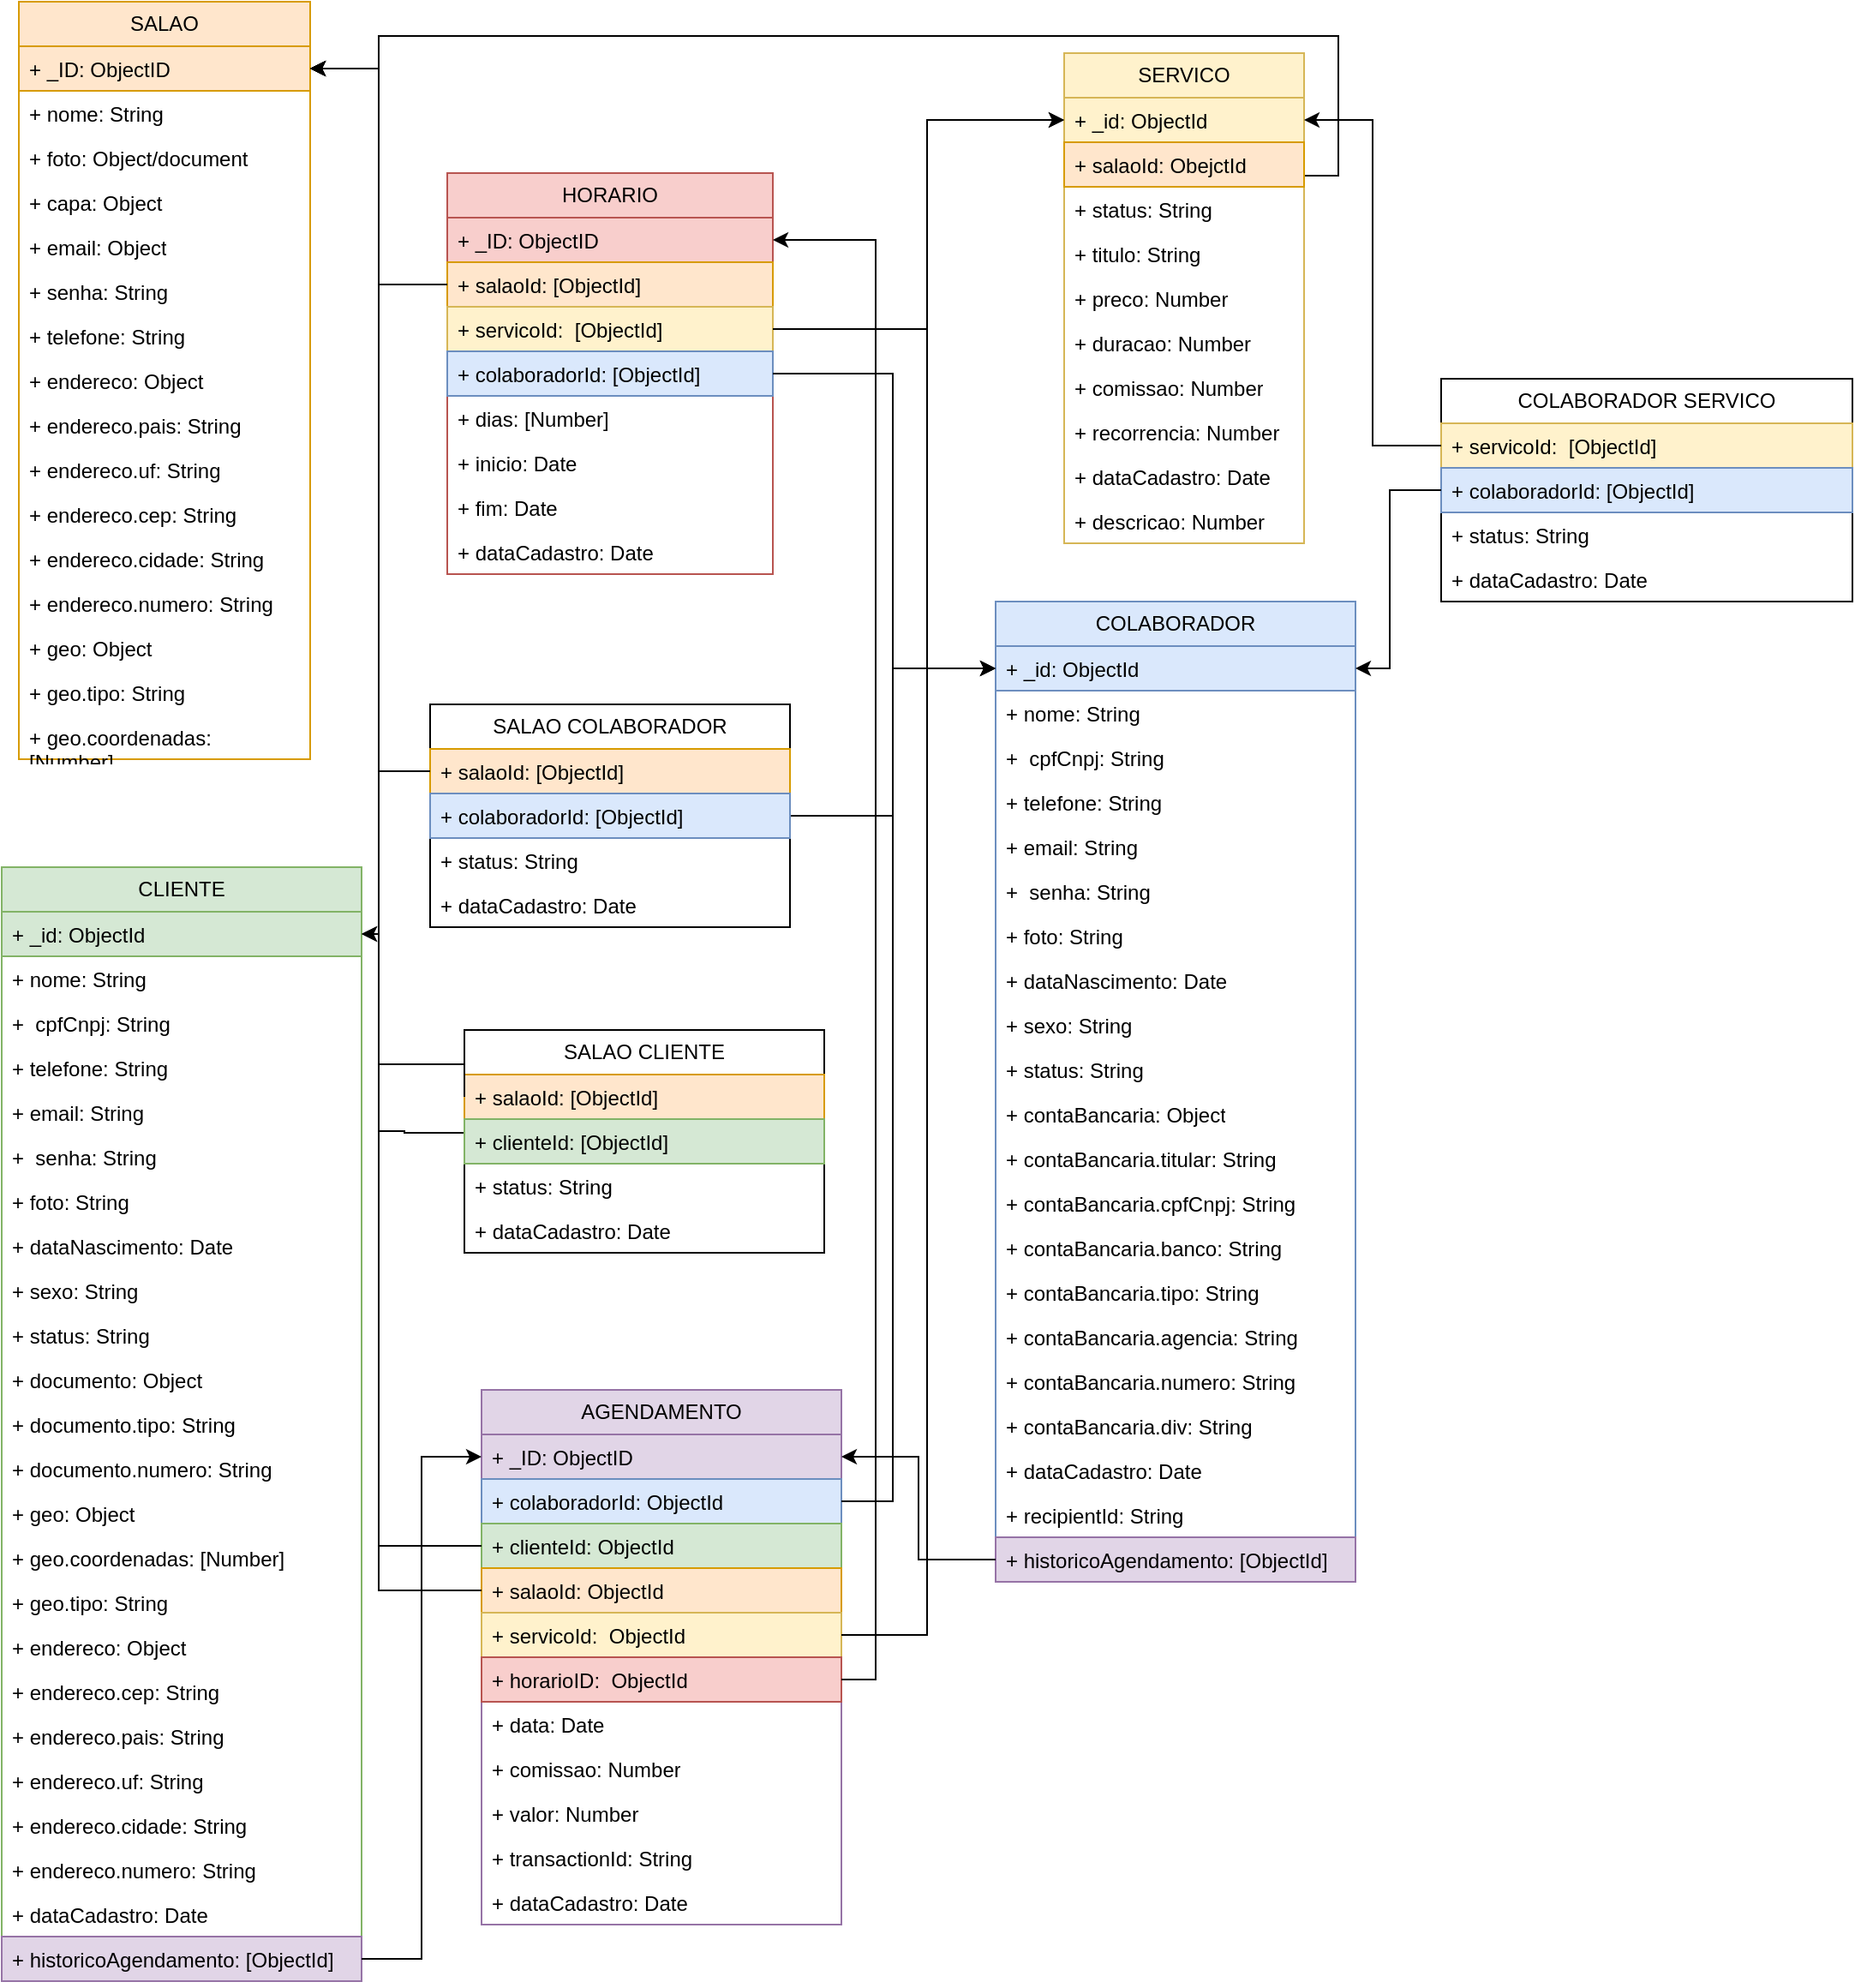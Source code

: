 <mxfile version="21.3.0" type="github">
  <diagram name="Página-1" id="RBUo_9Y56MGeDdrPLhbf">
    <mxGraphModel dx="1687" dy="936" grid="1" gridSize="10" guides="1" tooltips="1" connect="1" arrows="1" fold="1" page="1" pageScale="1" pageWidth="827" pageHeight="1169" math="0" shadow="0">
      <root>
        <mxCell id="0" />
        <mxCell id="1" parent="0" />
        <mxCell id="PTPWlJ52oJRDUHtwoGl4-1" value="SALAO" style="swimlane;fontStyle=0;childLayout=stackLayout;horizontal=1;startSize=26;fillColor=#ffe6cc;horizontalStack=0;resizeParent=1;resizeParentMax=0;resizeLast=0;collapsible=1;marginBottom=0;whiteSpace=wrap;html=1;strokeColor=#d79b00;" vertex="1" parent="1">
          <mxGeometry x="20" y="40" width="170" height="442" as="geometry">
            <mxRectangle x="20" y="40" width="80" height="30" as="alternateBounds" />
          </mxGeometry>
        </mxCell>
        <mxCell id="PTPWlJ52oJRDUHtwoGl4-2" value="+ _ID: ObjectID" style="text;strokeColor=#d79b00;fillColor=#ffe6cc;align=left;verticalAlign=top;spacingLeft=4;spacingRight=4;overflow=hidden;rotatable=0;points=[[0,0.5],[1,0.5]];portConstraint=eastwest;whiteSpace=wrap;html=1;" vertex="1" parent="PTPWlJ52oJRDUHtwoGl4-1">
          <mxGeometry y="26" width="170" height="26" as="geometry" />
        </mxCell>
        <mxCell id="PTPWlJ52oJRDUHtwoGl4-3" value="+ nome: String" style="text;strokeColor=none;fillColor=none;align=left;verticalAlign=top;spacingLeft=4;spacingRight=4;overflow=hidden;rotatable=0;points=[[0,0.5],[1,0.5]];portConstraint=eastwest;whiteSpace=wrap;html=1;" vertex="1" parent="PTPWlJ52oJRDUHtwoGl4-1">
          <mxGeometry y="52" width="170" height="26" as="geometry" />
        </mxCell>
        <mxCell id="PTPWlJ52oJRDUHtwoGl4-4" value="+ foto: Object/document" style="text;strokeColor=none;fillColor=none;align=left;verticalAlign=top;spacingLeft=4;spacingRight=4;overflow=hidden;rotatable=0;points=[[0,0.5],[1,0.5]];portConstraint=eastwest;whiteSpace=wrap;html=1;" vertex="1" parent="PTPWlJ52oJRDUHtwoGl4-1">
          <mxGeometry y="78" width="170" height="26" as="geometry" />
        </mxCell>
        <mxCell id="PTPWlJ52oJRDUHtwoGl4-5" value="+ capa: Object" style="text;strokeColor=none;fillColor=none;align=left;verticalAlign=top;spacingLeft=4;spacingRight=4;overflow=hidden;rotatable=0;points=[[0,0.5],[1,0.5]];portConstraint=eastwest;whiteSpace=wrap;html=1;" vertex="1" parent="PTPWlJ52oJRDUHtwoGl4-1">
          <mxGeometry y="104" width="170" height="26" as="geometry" />
        </mxCell>
        <mxCell id="PTPWlJ52oJRDUHtwoGl4-6" value="+ email: Object" style="text;strokeColor=none;fillColor=none;align=left;verticalAlign=top;spacingLeft=4;spacingRight=4;overflow=hidden;rotatable=0;points=[[0,0.5],[1,0.5]];portConstraint=eastwest;whiteSpace=wrap;html=1;" vertex="1" parent="PTPWlJ52oJRDUHtwoGl4-1">
          <mxGeometry y="130" width="170" height="26" as="geometry" />
        </mxCell>
        <mxCell id="PTPWlJ52oJRDUHtwoGl4-14" value="+ senha: String" style="text;strokeColor=none;fillColor=none;align=left;verticalAlign=top;spacingLeft=4;spacingRight=4;overflow=hidden;rotatable=0;points=[[0,0.5],[1,0.5]];portConstraint=eastwest;whiteSpace=wrap;html=1;" vertex="1" parent="PTPWlJ52oJRDUHtwoGl4-1">
          <mxGeometry y="156" width="170" height="26" as="geometry" />
        </mxCell>
        <mxCell id="PTPWlJ52oJRDUHtwoGl4-7" value="+ telefone: String" style="text;strokeColor=none;fillColor=none;align=left;verticalAlign=top;spacingLeft=4;spacingRight=4;overflow=hidden;rotatable=0;points=[[0,0.5],[1,0.5]];portConstraint=eastwest;whiteSpace=wrap;html=1;" vertex="1" parent="PTPWlJ52oJRDUHtwoGl4-1">
          <mxGeometry y="182" width="170" height="26" as="geometry" />
        </mxCell>
        <mxCell id="PTPWlJ52oJRDUHtwoGl4-8" value="+ endereco: Object" style="text;strokeColor=none;fillColor=none;align=left;verticalAlign=top;spacingLeft=4;spacingRight=4;overflow=hidden;rotatable=0;points=[[0,0.5],[1,0.5]];portConstraint=eastwest;whiteSpace=wrap;html=1;" vertex="1" parent="PTPWlJ52oJRDUHtwoGl4-1">
          <mxGeometry y="208" width="170" height="26" as="geometry" />
        </mxCell>
        <mxCell id="PTPWlJ52oJRDUHtwoGl4-11" value="+ endereco.pais: String" style="text;strokeColor=none;fillColor=none;align=left;verticalAlign=top;spacingLeft=4;spacingRight=4;overflow=hidden;rotatable=0;points=[[0,0.5],[1,0.5]];portConstraint=eastwest;whiteSpace=wrap;html=1;" vertex="1" parent="PTPWlJ52oJRDUHtwoGl4-1">
          <mxGeometry y="234" width="170" height="26" as="geometry" />
        </mxCell>
        <mxCell id="PTPWlJ52oJRDUHtwoGl4-12" value="+ endereco.uf: String" style="text;strokeColor=none;fillColor=none;align=left;verticalAlign=top;spacingLeft=4;spacingRight=4;overflow=hidden;rotatable=0;points=[[0,0.5],[1,0.5]];portConstraint=eastwest;whiteSpace=wrap;html=1;" vertex="1" parent="PTPWlJ52oJRDUHtwoGl4-1">
          <mxGeometry y="260" width="170" height="26" as="geometry" />
        </mxCell>
        <mxCell id="PTPWlJ52oJRDUHtwoGl4-13" value="+ endereco.cep: String" style="text;strokeColor=none;fillColor=none;align=left;verticalAlign=top;spacingLeft=4;spacingRight=4;overflow=hidden;rotatable=0;points=[[0,0.5],[1,0.5]];portConstraint=eastwest;whiteSpace=wrap;html=1;" vertex="1" parent="PTPWlJ52oJRDUHtwoGl4-1">
          <mxGeometry y="286" width="170" height="26" as="geometry" />
        </mxCell>
        <mxCell id="PTPWlJ52oJRDUHtwoGl4-9" value="+ endereco.cidade: String" style="text;strokeColor=none;fillColor=none;align=left;verticalAlign=top;spacingLeft=4;spacingRight=4;overflow=hidden;rotatable=0;points=[[0,0.5],[1,0.5]];portConstraint=eastwest;whiteSpace=wrap;html=1;" vertex="1" parent="PTPWlJ52oJRDUHtwoGl4-1">
          <mxGeometry y="312" width="170" height="26" as="geometry" />
        </mxCell>
        <mxCell id="PTPWlJ52oJRDUHtwoGl4-10" value="+ endereco.numero: String" style="text;strokeColor=none;fillColor=none;align=left;verticalAlign=top;spacingLeft=4;spacingRight=4;overflow=hidden;rotatable=0;points=[[0,0.5],[1,0.5]];portConstraint=eastwest;whiteSpace=wrap;html=1;" vertex="1" parent="PTPWlJ52oJRDUHtwoGl4-1">
          <mxGeometry y="338" width="170" height="26" as="geometry" />
        </mxCell>
        <mxCell id="PTPWlJ52oJRDUHtwoGl4-38" value="+ geo: Object" style="text;strokeColor=none;fillColor=none;align=left;verticalAlign=top;spacingLeft=4;spacingRight=4;overflow=hidden;rotatable=0;points=[[0,0.5],[1,0.5]];portConstraint=eastwest;whiteSpace=wrap;html=1;" vertex="1" parent="PTPWlJ52oJRDUHtwoGl4-1">
          <mxGeometry y="364" width="170" height="26" as="geometry" />
        </mxCell>
        <mxCell id="PTPWlJ52oJRDUHtwoGl4-39" value="+ geo.tipo: String" style="text;strokeColor=none;fillColor=none;align=left;verticalAlign=top;spacingLeft=4;spacingRight=4;overflow=hidden;rotatable=0;points=[[0,0.5],[1,0.5]];portConstraint=eastwest;whiteSpace=wrap;html=1;" vertex="1" parent="PTPWlJ52oJRDUHtwoGl4-1">
          <mxGeometry y="390" width="170" height="26" as="geometry" />
        </mxCell>
        <mxCell id="PTPWlJ52oJRDUHtwoGl4-40" value="+ geo.coordenadas: [Number]&amp;nbsp;" style="text;strokeColor=none;fillColor=none;align=left;verticalAlign=top;spacingLeft=4;spacingRight=4;overflow=hidden;rotatable=0;points=[[0,0.5],[1,0.5]];portConstraint=eastwest;whiteSpace=wrap;html=1;" vertex="1" parent="PTPWlJ52oJRDUHtwoGl4-1">
          <mxGeometry y="416" width="170" height="26" as="geometry" />
        </mxCell>
        <mxCell id="PTPWlJ52oJRDUHtwoGl4-28" value="COLABORADOR" style="swimlane;fontStyle=0;childLayout=stackLayout;horizontal=1;startSize=26;fillColor=#dae8fc;horizontalStack=0;resizeParent=1;resizeParentMax=0;resizeLast=0;collapsible=1;marginBottom=0;whiteSpace=wrap;html=1;strokeColor=#6c8ebf;" vertex="1" parent="1">
          <mxGeometry x="590" y="390" width="210" height="572" as="geometry">
            <mxRectangle x="590" y="390" width="130" height="30" as="alternateBounds" />
          </mxGeometry>
        </mxCell>
        <mxCell id="PTPWlJ52oJRDUHtwoGl4-29" value="+ _id: ObjectId" style="text;strokeColor=#6c8ebf;fillColor=#dae8fc;align=left;verticalAlign=top;spacingLeft=4;spacingRight=4;overflow=hidden;rotatable=0;points=[[0,0.5],[1,0.5]];portConstraint=eastwest;whiteSpace=wrap;html=1;" vertex="1" parent="PTPWlJ52oJRDUHtwoGl4-28">
          <mxGeometry y="26" width="210" height="26" as="geometry" />
        </mxCell>
        <mxCell id="PTPWlJ52oJRDUHtwoGl4-30" value="+ nome: String" style="text;strokeColor=none;fillColor=none;align=left;verticalAlign=top;spacingLeft=4;spacingRight=4;overflow=hidden;rotatable=0;points=[[0,0.5],[1,0.5]];portConstraint=eastwest;whiteSpace=wrap;html=1;" vertex="1" parent="PTPWlJ52oJRDUHtwoGl4-28">
          <mxGeometry y="52" width="210" height="26" as="geometry" />
        </mxCell>
        <mxCell id="PTPWlJ52oJRDUHtwoGl4-53" value="+&amp;nbsp; cpfCnpj: String" style="text;strokeColor=none;fillColor=none;align=left;verticalAlign=top;spacingLeft=4;spacingRight=4;overflow=hidden;rotatable=0;points=[[0,0.5],[1,0.5]];portConstraint=eastwest;whiteSpace=wrap;html=1;" vertex="1" parent="PTPWlJ52oJRDUHtwoGl4-28">
          <mxGeometry y="78" width="210" height="26" as="geometry" />
        </mxCell>
        <mxCell id="PTPWlJ52oJRDUHtwoGl4-31" value="+ telefone: String" style="text;strokeColor=none;fillColor=none;align=left;verticalAlign=top;spacingLeft=4;spacingRight=4;overflow=hidden;rotatable=0;points=[[0,0.5],[1,0.5]];portConstraint=eastwest;whiteSpace=wrap;html=1;" vertex="1" parent="PTPWlJ52oJRDUHtwoGl4-28">
          <mxGeometry y="104" width="210" height="26" as="geometry" />
        </mxCell>
        <mxCell id="PTPWlJ52oJRDUHtwoGl4-41" value="+ email: String" style="text;strokeColor=none;fillColor=none;align=left;verticalAlign=top;spacingLeft=4;spacingRight=4;overflow=hidden;rotatable=0;points=[[0,0.5],[1,0.5]];portConstraint=eastwest;whiteSpace=wrap;html=1;" vertex="1" parent="PTPWlJ52oJRDUHtwoGl4-28">
          <mxGeometry y="130" width="210" height="26" as="geometry" />
        </mxCell>
        <mxCell id="PTPWlJ52oJRDUHtwoGl4-42" value="+&amp;nbsp; senha: String" style="text;strokeColor=none;fillColor=none;align=left;verticalAlign=top;spacingLeft=4;spacingRight=4;overflow=hidden;rotatable=0;points=[[0,0.5],[1,0.5]];portConstraint=eastwest;whiteSpace=wrap;html=1;" vertex="1" parent="PTPWlJ52oJRDUHtwoGl4-28">
          <mxGeometry y="156" width="210" height="26" as="geometry" />
        </mxCell>
        <mxCell id="PTPWlJ52oJRDUHtwoGl4-43" value="+ foto: String" style="text;strokeColor=none;fillColor=none;align=left;verticalAlign=top;spacingLeft=4;spacingRight=4;overflow=hidden;rotatable=0;points=[[0,0.5],[1,0.5]];portConstraint=eastwest;whiteSpace=wrap;html=1;" vertex="1" parent="PTPWlJ52oJRDUHtwoGl4-28">
          <mxGeometry y="182" width="210" height="26" as="geometry" />
        </mxCell>
        <mxCell id="PTPWlJ52oJRDUHtwoGl4-44" value="+ dataNascimento: Date" style="text;strokeColor=none;fillColor=none;align=left;verticalAlign=top;spacingLeft=4;spacingRight=4;overflow=hidden;rotatable=0;points=[[0,0.5],[1,0.5]];portConstraint=eastwest;whiteSpace=wrap;html=1;" vertex="1" parent="PTPWlJ52oJRDUHtwoGl4-28">
          <mxGeometry y="208" width="210" height="26" as="geometry" />
        </mxCell>
        <mxCell id="PTPWlJ52oJRDUHtwoGl4-45" value="+ sexo: String" style="text;strokeColor=none;fillColor=none;align=left;verticalAlign=top;spacingLeft=4;spacingRight=4;overflow=hidden;rotatable=0;points=[[0,0.5],[1,0.5]];portConstraint=eastwest;whiteSpace=wrap;html=1;" vertex="1" parent="PTPWlJ52oJRDUHtwoGl4-28">
          <mxGeometry y="234" width="210" height="26" as="geometry" />
        </mxCell>
        <mxCell id="PTPWlJ52oJRDUHtwoGl4-46" value="+ status: String" style="text;strokeColor=none;fillColor=none;align=left;verticalAlign=top;spacingLeft=4;spacingRight=4;overflow=hidden;rotatable=0;points=[[0,0.5],[1,0.5]];portConstraint=eastwest;whiteSpace=wrap;html=1;" vertex="1" parent="PTPWlJ52oJRDUHtwoGl4-28">
          <mxGeometry y="260" width="210" height="26" as="geometry" />
        </mxCell>
        <mxCell id="PTPWlJ52oJRDUHtwoGl4-47" value="+ contaBancaria: Object" style="text;strokeColor=none;fillColor=none;align=left;verticalAlign=top;spacingLeft=4;spacingRight=4;overflow=hidden;rotatable=0;points=[[0,0.5],[1,0.5]];portConstraint=eastwest;whiteSpace=wrap;html=1;" vertex="1" parent="PTPWlJ52oJRDUHtwoGl4-28">
          <mxGeometry y="286" width="210" height="26" as="geometry" />
        </mxCell>
        <mxCell id="PTPWlJ52oJRDUHtwoGl4-48" value="+ contaBancaria.titular: String" style="text;strokeColor=none;fillColor=none;align=left;verticalAlign=top;spacingLeft=4;spacingRight=4;overflow=hidden;rotatable=0;points=[[0,0.5],[1,0.5]];portConstraint=eastwest;whiteSpace=wrap;html=1;" vertex="1" parent="PTPWlJ52oJRDUHtwoGl4-28">
          <mxGeometry y="312" width="210" height="26" as="geometry" />
        </mxCell>
        <mxCell id="PTPWlJ52oJRDUHtwoGl4-49" value="+ contaBancaria.cpfCnpj: String" style="text;strokeColor=none;fillColor=none;align=left;verticalAlign=top;spacingLeft=4;spacingRight=4;overflow=hidden;rotatable=0;points=[[0,0.5],[1,0.5]];portConstraint=eastwest;whiteSpace=wrap;html=1;" vertex="1" parent="PTPWlJ52oJRDUHtwoGl4-28">
          <mxGeometry y="338" width="210" height="26" as="geometry" />
        </mxCell>
        <mxCell id="PTPWlJ52oJRDUHtwoGl4-50" value="+ contaBancaria.banco: String" style="text;strokeColor=none;fillColor=none;align=left;verticalAlign=top;spacingLeft=4;spacingRight=4;overflow=hidden;rotatable=0;points=[[0,0.5],[1,0.5]];portConstraint=eastwest;whiteSpace=wrap;html=1;" vertex="1" parent="PTPWlJ52oJRDUHtwoGl4-28">
          <mxGeometry y="364" width="210" height="26" as="geometry" />
        </mxCell>
        <mxCell id="PTPWlJ52oJRDUHtwoGl4-51" value="+ contaBancaria.tipo: String" style="text;strokeColor=none;fillColor=none;align=left;verticalAlign=top;spacingLeft=4;spacingRight=4;overflow=hidden;rotatable=0;points=[[0,0.5],[1,0.5]];portConstraint=eastwest;whiteSpace=wrap;html=1;" vertex="1" parent="PTPWlJ52oJRDUHtwoGl4-28">
          <mxGeometry y="390" width="210" height="26" as="geometry" />
        </mxCell>
        <mxCell id="PTPWlJ52oJRDUHtwoGl4-54" value="+ contaBancaria.agencia: String" style="text;strokeColor=none;fillColor=none;align=left;verticalAlign=top;spacingLeft=4;spacingRight=4;overflow=hidden;rotatable=0;points=[[0,0.5],[1,0.5]];portConstraint=eastwest;whiteSpace=wrap;html=1;" vertex="1" parent="PTPWlJ52oJRDUHtwoGl4-28">
          <mxGeometry y="416" width="210" height="26" as="geometry" />
        </mxCell>
        <mxCell id="PTPWlJ52oJRDUHtwoGl4-55" value="+ contaBancaria.numero: String" style="text;strokeColor=none;fillColor=none;align=left;verticalAlign=top;spacingLeft=4;spacingRight=4;overflow=hidden;rotatable=0;points=[[0,0.5],[1,0.5]];portConstraint=eastwest;whiteSpace=wrap;html=1;" vertex="1" parent="PTPWlJ52oJRDUHtwoGl4-28">
          <mxGeometry y="442" width="210" height="26" as="geometry" />
        </mxCell>
        <mxCell id="PTPWlJ52oJRDUHtwoGl4-56" value="+ contaBancaria.div: String" style="text;strokeColor=none;fillColor=none;align=left;verticalAlign=top;spacingLeft=4;spacingRight=4;overflow=hidden;rotatable=0;points=[[0,0.5],[1,0.5]];portConstraint=eastwest;whiteSpace=wrap;html=1;" vertex="1" parent="PTPWlJ52oJRDUHtwoGl4-28">
          <mxGeometry y="468" width="210" height="26" as="geometry" />
        </mxCell>
        <mxCell id="PTPWlJ52oJRDUHtwoGl4-57" value="+ dataCadastro: Date" style="text;strokeColor=none;fillColor=none;align=left;verticalAlign=top;spacingLeft=4;spacingRight=4;overflow=hidden;rotatable=0;points=[[0,0.5],[1,0.5]];portConstraint=eastwest;whiteSpace=wrap;html=1;" vertex="1" parent="PTPWlJ52oJRDUHtwoGl4-28">
          <mxGeometry y="494" width="210" height="26" as="geometry" />
        </mxCell>
        <mxCell id="PTPWlJ52oJRDUHtwoGl4-58" value="+ recipientId: String" style="text;strokeColor=none;fillColor=none;align=left;verticalAlign=top;spacingLeft=4;spacingRight=4;overflow=hidden;rotatable=0;points=[[0,0.5],[1,0.5]];portConstraint=eastwest;whiteSpace=wrap;html=1;" vertex="1" parent="PTPWlJ52oJRDUHtwoGl4-28">
          <mxGeometry y="520" width="210" height="26" as="geometry" />
        </mxCell>
        <mxCell id="PTPWlJ52oJRDUHtwoGl4-194" value="+ historicoAgendamento: [ObjectId]" style="text;strokeColor=#9673a6;fillColor=#e1d5e7;align=left;verticalAlign=top;spacingLeft=4;spacingRight=4;overflow=hidden;rotatable=0;points=[[0,0.5],[1,0.5]];portConstraint=eastwest;whiteSpace=wrap;html=1;" vertex="1" parent="PTPWlJ52oJRDUHtwoGl4-28">
          <mxGeometry y="546" width="210" height="26" as="geometry" />
        </mxCell>
        <mxCell id="PTPWlJ52oJRDUHtwoGl4-204" style="edgeStyle=orthogonalEdgeStyle;rounded=0;orthogonalLoop=1;jettySize=auto;html=1;exitX=1;exitY=0.25;exitDx=0;exitDy=0;entryX=1;entryY=0.5;entryDx=0;entryDy=0;" edge="1" parent="1" source="PTPWlJ52oJRDUHtwoGl4-84" target="PTPWlJ52oJRDUHtwoGl4-2">
          <mxGeometry relative="1" as="geometry">
            <Array as="points">
              <mxPoint x="790" y="142" />
              <mxPoint x="790" y="60" />
              <mxPoint x="230" y="60" />
              <mxPoint x="230" y="79" />
            </Array>
          </mxGeometry>
        </mxCell>
        <mxCell id="PTPWlJ52oJRDUHtwoGl4-84" value="SERVICO" style="swimlane;fontStyle=0;childLayout=stackLayout;horizontal=1;startSize=26;fillColor=#fff2cc;horizontalStack=0;resizeParent=1;resizeParentMax=0;resizeLast=0;collapsible=1;marginBottom=0;whiteSpace=wrap;html=1;strokeColor=#d6b656;" vertex="1" parent="1">
          <mxGeometry x="630" y="70" width="140" height="286" as="geometry">
            <mxRectangle x="630" y="70" width="90" height="30" as="alternateBounds" />
          </mxGeometry>
        </mxCell>
        <mxCell id="PTPWlJ52oJRDUHtwoGl4-88" value="+ _id: ObjectId" style="text;strokeColor=#d6b656;fillColor=#fff2cc;align=left;verticalAlign=top;spacingLeft=4;spacingRight=4;overflow=hidden;rotatable=0;points=[[0,0.5],[1,0.5]];portConstraint=eastwest;whiteSpace=wrap;html=1;" vertex="1" parent="PTPWlJ52oJRDUHtwoGl4-84">
          <mxGeometry y="26" width="140" height="26" as="geometry" />
        </mxCell>
        <mxCell id="PTPWlJ52oJRDUHtwoGl4-86" value="+ salaoId: ObejctId" style="text;strokeColor=#d79b00;fillColor=#ffe6cc;align=left;verticalAlign=top;spacingLeft=4;spacingRight=4;overflow=hidden;rotatable=0;points=[[0,0.5],[1,0.5]];portConstraint=eastwest;whiteSpace=wrap;html=1;" vertex="1" parent="PTPWlJ52oJRDUHtwoGl4-84">
          <mxGeometry y="52" width="140" height="26" as="geometry" />
        </mxCell>
        <mxCell id="PTPWlJ52oJRDUHtwoGl4-89" value="+ status: String" style="text;strokeColor=none;fillColor=none;align=left;verticalAlign=top;spacingLeft=4;spacingRight=4;overflow=hidden;rotatable=0;points=[[0,0.5],[1,0.5]];portConstraint=eastwest;whiteSpace=wrap;html=1;" vertex="1" parent="PTPWlJ52oJRDUHtwoGl4-84">
          <mxGeometry y="78" width="140" height="26" as="geometry" />
        </mxCell>
        <mxCell id="PTPWlJ52oJRDUHtwoGl4-87" value="+ titulo: String" style="text;strokeColor=none;fillColor=none;align=left;verticalAlign=top;spacingLeft=4;spacingRight=4;overflow=hidden;rotatable=0;points=[[0,0.5],[1,0.5]];portConstraint=eastwest;whiteSpace=wrap;html=1;" vertex="1" parent="PTPWlJ52oJRDUHtwoGl4-84">
          <mxGeometry y="104" width="140" height="26" as="geometry" />
        </mxCell>
        <mxCell id="PTPWlJ52oJRDUHtwoGl4-90" value="+ preco: Number" style="text;strokeColor=none;fillColor=none;align=left;verticalAlign=top;spacingLeft=4;spacingRight=4;overflow=hidden;rotatable=0;points=[[0,0.5],[1,0.5]];portConstraint=eastwest;whiteSpace=wrap;html=1;" vertex="1" parent="PTPWlJ52oJRDUHtwoGl4-84">
          <mxGeometry y="130" width="140" height="26" as="geometry" />
        </mxCell>
        <mxCell id="PTPWlJ52oJRDUHtwoGl4-91" value="+ duracao: Number" style="text;strokeColor=none;fillColor=none;align=left;verticalAlign=top;spacingLeft=4;spacingRight=4;overflow=hidden;rotatable=0;points=[[0,0.5],[1,0.5]];portConstraint=eastwest;whiteSpace=wrap;html=1;" vertex="1" parent="PTPWlJ52oJRDUHtwoGl4-84">
          <mxGeometry y="156" width="140" height="26" as="geometry" />
        </mxCell>
        <mxCell id="PTPWlJ52oJRDUHtwoGl4-92" value="+ comissao: Number" style="text;strokeColor=none;fillColor=none;align=left;verticalAlign=top;spacingLeft=4;spacingRight=4;overflow=hidden;rotatable=0;points=[[0,0.5],[1,0.5]];portConstraint=eastwest;whiteSpace=wrap;html=1;" vertex="1" parent="PTPWlJ52oJRDUHtwoGl4-84">
          <mxGeometry y="182" width="140" height="26" as="geometry" />
        </mxCell>
        <mxCell id="PTPWlJ52oJRDUHtwoGl4-93" value="+ recorrencia: Number" style="text;strokeColor=none;fillColor=none;align=left;verticalAlign=top;spacingLeft=4;spacingRight=4;overflow=hidden;rotatable=0;points=[[0,0.5],[1,0.5]];portConstraint=eastwest;whiteSpace=wrap;html=1;" vertex="1" parent="PTPWlJ52oJRDUHtwoGl4-84">
          <mxGeometry y="208" width="140" height="26" as="geometry" />
        </mxCell>
        <mxCell id="PTPWlJ52oJRDUHtwoGl4-96" value="+ dataCadastro: Date" style="text;strokeColor=none;fillColor=none;align=left;verticalAlign=top;spacingLeft=4;spacingRight=4;overflow=hidden;rotatable=0;points=[[0,0.5],[1,0.5]];portConstraint=eastwest;whiteSpace=wrap;html=1;" vertex="1" parent="PTPWlJ52oJRDUHtwoGl4-84">
          <mxGeometry y="234" width="140" height="26" as="geometry" />
        </mxCell>
        <mxCell id="PTPWlJ52oJRDUHtwoGl4-94" value="+ descricao: Number" style="text;strokeColor=none;fillColor=none;align=left;verticalAlign=top;spacingLeft=4;spacingRight=4;overflow=hidden;rotatable=0;points=[[0,0.5],[1,0.5]];portConstraint=eastwest;whiteSpace=wrap;html=1;" vertex="1" parent="PTPWlJ52oJRDUHtwoGl4-84">
          <mxGeometry y="260" width="140" height="26" as="geometry" />
        </mxCell>
        <mxCell id="PTPWlJ52oJRDUHtwoGl4-97" value="HORARIO" style="swimlane;fontStyle=0;childLayout=stackLayout;horizontal=1;startSize=26;fillColor=#f8cecc;horizontalStack=0;resizeParent=1;resizeParentMax=0;resizeLast=0;collapsible=1;marginBottom=0;whiteSpace=wrap;html=1;strokeColor=#b85450;" vertex="1" parent="1">
          <mxGeometry x="270" y="140" width="190" height="234" as="geometry">
            <mxRectangle x="270" y="140" width="100" height="30" as="alternateBounds" />
          </mxGeometry>
        </mxCell>
        <mxCell id="PTPWlJ52oJRDUHtwoGl4-115" value="+ _ID: ObjectID" style="text;strokeColor=#b85450;fillColor=#f8cecc;align=left;verticalAlign=top;spacingLeft=4;spacingRight=4;overflow=hidden;rotatable=0;points=[[0,0.5],[1,0.5]];portConstraint=eastwest;whiteSpace=wrap;html=1;" vertex="1" parent="PTPWlJ52oJRDUHtwoGl4-97">
          <mxGeometry y="26" width="190" height="26" as="geometry" />
        </mxCell>
        <mxCell id="PTPWlJ52oJRDUHtwoGl4-98" value="+ salaoId: [ObjectId]" style="text;strokeColor=#d79b00;fillColor=#ffe6cc;align=left;verticalAlign=top;spacingLeft=4;spacingRight=4;overflow=hidden;rotatable=0;points=[[0,0.5],[1,0.5]];portConstraint=eastwest;whiteSpace=wrap;html=1;" vertex="1" parent="PTPWlJ52oJRDUHtwoGl4-97">
          <mxGeometry y="52" width="190" height="26" as="geometry" />
        </mxCell>
        <mxCell id="PTPWlJ52oJRDUHtwoGl4-99" value="+ servicoId:&amp;nbsp;&amp;nbsp;[ObjectId]&lt;br&gt;&amp;nbsp;" style="text;strokeColor=#d6b656;fillColor=#fff2cc;align=left;verticalAlign=top;spacingLeft=4;spacingRight=4;overflow=hidden;rotatable=0;points=[[0,0.5],[1,0.5]];portConstraint=eastwest;whiteSpace=wrap;html=1;" vertex="1" parent="PTPWlJ52oJRDUHtwoGl4-97">
          <mxGeometry y="78" width="190" height="26" as="geometry" />
        </mxCell>
        <mxCell id="PTPWlJ52oJRDUHtwoGl4-100" value="+ colaboradorId:&amp;nbsp;[ObjectId]" style="text;strokeColor=#6c8ebf;fillColor=#dae8fc;align=left;verticalAlign=top;spacingLeft=4;spacingRight=4;overflow=hidden;rotatable=0;points=[[0,0.5],[1,0.5]];portConstraint=eastwest;whiteSpace=wrap;html=1;" vertex="1" parent="PTPWlJ52oJRDUHtwoGl4-97">
          <mxGeometry y="104" width="190" height="26" as="geometry" />
        </mxCell>
        <mxCell id="PTPWlJ52oJRDUHtwoGl4-101" value="+ dias: [Number]" style="text;strokeColor=none;fillColor=none;align=left;verticalAlign=top;spacingLeft=4;spacingRight=4;overflow=hidden;rotatable=0;points=[[0,0.5],[1,0.5]];portConstraint=eastwest;whiteSpace=wrap;html=1;" vertex="1" parent="PTPWlJ52oJRDUHtwoGl4-97">
          <mxGeometry y="130" width="190" height="26" as="geometry" />
        </mxCell>
        <mxCell id="PTPWlJ52oJRDUHtwoGl4-104" value="+ inicio: Date" style="text;strokeColor=none;fillColor=none;align=left;verticalAlign=top;spacingLeft=4;spacingRight=4;overflow=hidden;rotatable=0;points=[[0,0.5],[1,0.5]];portConstraint=eastwest;whiteSpace=wrap;html=1;" vertex="1" parent="PTPWlJ52oJRDUHtwoGl4-97">
          <mxGeometry y="156" width="190" height="26" as="geometry" />
        </mxCell>
        <mxCell id="PTPWlJ52oJRDUHtwoGl4-105" value="+ fim: Date" style="text;strokeColor=none;fillColor=none;align=left;verticalAlign=top;spacingLeft=4;spacingRight=4;overflow=hidden;rotatable=0;points=[[0,0.5],[1,0.5]];portConstraint=eastwest;whiteSpace=wrap;html=1;" vertex="1" parent="PTPWlJ52oJRDUHtwoGl4-97">
          <mxGeometry y="182" width="190" height="26" as="geometry" />
        </mxCell>
        <mxCell id="PTPWlJ52oJRDUHtwoGl4-103" value="+ dataCadastro: Date" style="text;strokeColor=none;fillColor=none;align=left;verticalAlign=top;spacingLeft=4;spacingRight=4;overflow=hidden;rotatable=0;points=[[0,0.5],[1,0.5]];portConstraint=eastwest;whiteSpace=wrap;html=1;" vertex="1" parent="PTPWlJ52oJRDUHtwoGl4-97">
          <mxGeometry y="208" width="190" height="26" as="geometry" />
        </mxCell>
        <mxCell id="PTPWlJ52oJRDUHtwoGl4-108" style="edgeStyle=orthogonalEdgeStyle;rounded=0;orthogonalLoop=1;jettySize=auto;html=1;exitX=1;exitY=0.5;exitDx=0;exitDy=0;" edge="1" parent="1" source="PTPWlJ52oJRDUHtwoGl4-99" target="PTPWlJ52oJRDUHtwoGl4-88">
          <mxGeometry relative="1" as="geometry">
            <Array as="points">
              <mxPoint x="550" y="231" />
              <mxPoint x="550" y="109" />
            </Array>
          </mxGeometry>
        </mxCell>
        <mxCell id="PTPWlJ52oJRDUHtwoGl4-109" style="edgeStyle=orthogonalEdgeStyle;rounded=0;orthogonalLoop=1;jettySize=auto;html=1;exitX=0;exitY=0.5;exitDx=0;exitDy=0;" edge="1" parent="1" source="PTPWlJ52oJRDUHtwoGl4-98" target="PTPWlJ52oJRDUHtwoGl4-2">
          <mxGeometry relative="1" as="geometry" />
        </mxCell>
        <mxCell id="PTPWlJ52oJRDUHtwoGl4-110" style="edgeStyle=orthogonalEdgeStyle;rounded=0;orthogonalLoop=1;jettySize=auto;html=1;exitX=1;exitY=0.5;exitDx=0;exitDy=0;" edge="1" parent="1" source="PTPWlJ52oJRDUHtwoGl4-100" target="PTPWlJ52oJRDUHtwoGl4-29">
          <mxGeometry relative="1" as="geometry">
            <Array as="points">
              <mxPoint x="530" y="257" />
              <mxPoint x="530" y="429" />
            </Array>
          </mxGeometry>
        </mxCell>
        <mxCell id="PTPWlJ52oJRDUHtwoGl4-111" value="AGENDAMENTO" style="swimlane;fontStyle=0;childLayout=stackLayout;horizontal=1;startSize=26;fillColor=#e1d5e7;horizontalStack=0;resizeParent=1;resizeParentMax=0;resizeLast=0;collapsible=1;marginBottom=0;whiteSpace=wrap;html=1;strokeColor=#9673a6;" vertex="1" parent="1">
          <mxGeometry x="290" y="850" width="210" height="312" as="geometry">
            <mxRectangle x="290" y="850" width="130" height="30" as="alternateBounds" />
          </mxGeometry>
        </mxCell>
        <mxCell id="PTPWlJ52oJRDUHtwoGl4-116" value="+ _ID: ObjectID" style="text;strokeColor=#9673a6;fillColor=#E1D5E7;align=left;verticalAlign=top;spacingLeft=4;spacingRight=4;overflow=hidden;rotatable=0;points=[[0,0.5],[1,0.5]];portConstraint=eastwest;whiteSpace=wrap;html=1;" vertex="1" parent="PTPWlJ52oJRDUHtwoGl4-111">
          <mxGeometry y="26" width="210" height="26" as="geometry" />
        </mxCell>
        <mxCell id="PTPWlJ52oJRDUHtwoGl4-192" value="+ colaboradorId: ObjectId" style="text;strokeColor=#6c8ebf;fillColor=#dae8fc;align=left;verticalAlign=top;spacingLeft=4;spacingRight=4;overflow=hidden;rotatable=0;points=[[0,0.5],[1,0.5]];portConstraint=eastwest;whiteSpace=wrap;html=1;" vertex="1" parent="PTPWlJ52oJRDUHtwoGl4-111">
          <mxGeometry y="52" width="210" height="26" as="geometry" />
        </mxCell>
        <mxCell id="PTPWlJ52oJRDUHtwoGl4-189" value="+ clienteId: ObjectId" style="text;strokeColor=#82b366;fillColor=#d5e8d4;align=left;verticalAlign=top;spacingLeft=4;spacingRight=4;overflow=hidden;rotatable=0;points=[[0,0.5],[1,0.5]];portConstraint=eastwest;whiteSpace=wrap;html=1;" vertex="1" parent="PTPWlJ52oJRDUHtwoGl4-111">
          <mxGeometry y="78" width="210" height="26" as="geometry" />
        </mxCell>
        <mxCell id="PTPWlJ52oJRDUHtwoGl4-190" value="+ salaoId: ObjectId" style="text;strokeColor=#d79b00;fillColor=#ffe6cc;align=left;verticalAlign=top;spacingLeft=4;spacingRight=4;overflow=hidden;rotatable=0;points=[[0,0.5],[1,0.5]];portConstraint=eastwest;whiteSpace=wrap;html=1;" vertex="1" parent="PTPWlJ52oJRDUHtwoGl4-111">
          <mxGeometry y="104" width="210" height="26" as="geometry" />
        </mxCell>
        <mxCell id="PTPWlJ52oJRDUHtwoGl4-191" value="+ servicoId:&amp;nbsp; ObjectId&lt;br&gt;&amp;nbsp;" style="text;strokeColor=#d6b656;fillColor=#fff2cc;align=left;verticalAlign=top;spacingLeft=4;spacingRight=4;overflow=hidden;rotatable=0;points=[[0,0.5],[1,0.5]];portConstraint=eastwest;whiteSpace=wrap;html=1;" vertex="1" parent="PTPWlJ52oJRDUHtwoGl4-111">
          <mxGeometry y="130" width="210" height="26" as="geometry" />
        </mxCell>
        <mxCell id="PTPWlJ52oJRDUHtwoGl4-112" value="+ horarioID:&amp;nbsp; ObjectId" style="text;strokeColor=#b85450;fillColor=#f8cecc;align=left;verticalAlign=top;spacingLeft=4;spacingRight=4;overflow=hidden;rotatable=0;points=[[0,0.5],[1,0.5]];portConstraint=eastwest;whiteSpace=wrap;html=1;" vertex="1" parent="PTPWlJ52oJRDUHtwoGl4-111">
          <mxGeometry y="156" width="210" height="26" as="geometry" />
        </mxCell>
        <mxCell id="PTPWlJ52oJRDUHtwoGl4-113" value="+ data: Date" style="text;strokeColor=none;fillColor=none;align=left;verticalAlign=top;spacingLeft=4;spacingRight=4;overflow=hidden;rotatable=0;points=[[0,0.5],[1,0.5]];portConstraint=eastwest;whiteSpace=wrap;html=1;" vertex="1" parent="PTPWlJ52oJRDUHtwoGl4-111">
          <mxGeometry y="182" width="210" height="26" as="geometry" />
        </mxCell>
        <mxCell id="PTPWlJ52oJRDUHtwoGl4-114" value="+ comissao: Number" style="text;strokeColor=none;fillColor=none;align=left;verticalAlign=top;spacingLeft=4;spacingRight=4;overflow=hidden;rotatable=0;points=[[0,0.5],[1,0.5]];portConstraint=eastwest;whiteSpace=wrap;html=1;" vertex="1" parent="PTPWlJ52oJRDUHtwoGl4-111">
          <mxGeometry y="208" width="210" height="26" as="geometry" />
        </mxCell>
        <mxCell id="PTPWlJ52oJRDUHtwoGl4-197" value="+ valor: Number" style="text;strokeColor=none;fillColor=none;align=left;verticalAlign=top;spacingLeft=4;spacingRight=4;overflow=hidden;rotatable=0;points=[[0,0.5],[1,0.5]];portConstraint=eastwest;whiteSpace=wrap;html=1;" vertex="1" parent="PTPWlJ52oJRDUHtwoGl4-111">
          <mxGeometry y="234" width="210" height="26" as="geometry" />
        </mxCell>
        <mxCell id="PTPWlJ52oJRDUHtwoGl4-198" value="+ transactionId: String" style="text;strokeColor=none;fillColor=none;align=left;verticalAlign=top;spacingLeft=4;spacingRight=4;overflow=hidden;rotatable=0;points=[[0,0.5],[1,0.5]];portConstraint=eastwest;whiteSpace=wrap;html=1;" vertex="1" parent="PTPWlJ52oJRDUHtwoGl4-111">
          <mxGeometry y="260" width="210" height="26" as="geometry" />
        </mxCell>
        <mxCell id="PTPWlJ52oJRDUHtwoGl4-199" value="+ dataCadastro: Date" style="text;strokeColor=none;fillColor=none;align=left;verticalAlign=top;spacingLeft=4;spacingRight=4;overflow=hidden;rotatable=0;points=[[0,0.5],[1,0.5]];portConstraint=eastwest;whiteSpace=wrap;html=1;" vertex="1" parent="PTPWlJ52oJRDUHtwoGl4-111">
          <mxGeometry y="286" width="210" height="26" as="geometry" />
        </mxCell>
        <mxCell id="PTPWlJ52oJRDUHtwoGl4-126" style="edgeStyle=orthogonalEdgeStyle;rounded=0;orthogonalLoop=1;jettySize=auto;html=1;exitX=1;exitY=0.5;exitDx=0;exitDy=0;" edge="1" parent="1" source="PTPWlJ52oJRDUHtwoGl4-118" target="PTPWlJ52oJRDUHtwoGl4-29">
          <mxGeometry relative="1" as="geometry" />
        </mxCell>
        <mxCell id="PTPWlJ52oJRDUHtwoGl4-118" value="SALAO COLABORADOR" style="swimlane;fontStyle=0;childLayout=stackLayout;horizontal=1;startSize=26;fillColor=none;horizontalStack=0;resizeParent=1;resizeParentMax=0;resizeLast=0;collapsible=1;marginBottom=0;whiteSpace=wrap;html=1;" vertex="1" parent="1">
          <mxGeometry x="260" y="450" width="210" height="130" as="geometry">
            <mxRectangle x="260" y="450" width="180" height="30" as="alternateBounds" />
          </mxGeometry>
        </mxCell>
        <mxCell id="PTPWlJ52oJRDUHtwoGl4-122" value="+ salaoId: [ObjectId]" style="text;strokeColor=#d79b00;fillColor=#ffe6cc;align=left;verticalAlign=top;spacingLeft=4;spacingRight=4;overflow=hidden;rotatable=0;points=[[0,0.5],[1,0.5]];portConstraint=eastwest;whiteSpace=wrap;html=1;" vertex="1" parent="PTPWlJ52oJRDUHtwoGl4-118">
          <mxGeometry y="26" width="210" height="26" as="geometry" />
        </mxCell>
        <mxCell id="PTPWlJ52oJRDUHtwoGl4-123" value="+ colaboradorId:&amp;nbsp;[ObjectId]" style="text;strokeColor=#6c8ebf;fillColor=#dae8fc;align=left;verticalAlign=top;spacingLeft=4;spacingRight=4;overflow=hidden;rotatable=0;points=[[0,0.5],[1,0.5]];portConstraint=eastwest;whiteSpace=wrap;html=1;" vertex="1" parent="PTPWlJ52oJRDUHtwoGl4-118">
          <mxGeometry y="52" width="210" height="26" as="geometry" />
        </mxCell>
        <mxCell id="PTPWlJ52oJRDUHtwoGl4-125" value="+ status: String" style="text;strokeColor=none;fillColor=none;align=left;verticalAlign=top;spacingLeft=4;spacingRight=4;overflow=hidden;rotatable=0;points=[[0,0.5],[1,0.5]];portConstraint=eastwest;whiteSpace=wrap;html=1;" vertex="1" parent="PTPWlJ52oJRDUHtwoGl4-118">
          <mxGeometry y="78" width="210" height="26" as="geometry" />
        </mxCell>
        <mxCell id="PTPWlJ52oJRDUHtwoGl4-124" value="+ dataCadastro: Date" style="text;strokeColor=none;fillColor=none;align=left;verticalAlign=top;spacingLeft=4;spacingRight=4;overflow=hidden;rotatable=0;points=[[0,0.5],[1,0.5]];portConstraint=eastwest;whiteSpace=wrap;html=1;" vertex="1" parent="PTPWlJ52oJRDUHtwoGl4-118">
          <mxGeometry y="104" width="210" height="26" as="geometry" />
        </mxCell>
        <mxCell id="PTPWlJ52oJRDUHtwoGl4-127" style="edgeStyle=orthogonalEdgeStyle;rounded=0;orthogonalLoop=1;jettySize=auto;html=1;exitX=0;exitY=0.5;exitDx=0;exitDy=0;" edge="1" parent="1" source="PTPWlJ52oJRDUHtwoGl4-122" target="PTPWlJ52oJRDUHtwoGl4-2">
          <mxGeometry relative="1" as="geometry">
            <Array as="points">
              <mxPoint x="230" y="489" />
              <mxPoint x="230" y="79" />
            </Array>
          </mxGeometry>
        </mxCell>
        <mxCell id="PTPWlJ52oJRDUHtwoGl4-128" value="COLABORADOR SERVICO" style="swimlane;fontStyle=0;childLayout=stackLayout;horizontal=1;startSize=26;fillColor=none;horizontalStack=0;resizeParent=1;resizeParentMax=0;resizeLast=0;collapsible=1;marginBottom=0;whiteSpace=wrap;html=1;" vertex="1" parent="1">
          <mxGeometry x="850" y="260" width="240" height="130" as="geometry">
            <mxRectangle x="850" y="260" width="190" height="30" as="alternateBounds" />
          </mxGeometry>
        </mxCell>
        <mxCell id="PTPWlJ52oJRDUHtwoGl4-132" value="+ servicoId:&amp;nbsp;&amp;nbsp;[ObjectId]&lt;br&gt;&amp;nbsp;" style="text;strokeColor=#d6b656;fillColor=#fff2cc;align=left;verticalAlign=top;spacingLeft=4;spacingRight=4;overflow=hidden;rotatable=0;points=[[0,0.5],[1,0.5]];portConstraint=eastwest;whiteSpace=wrap;html=1;" vertex="1" parent="PTPWlJ52oJRDUHtwoGl4-128">
          <mxGeometry y="26" width="240" height="26" as="geometry" />
        </mxCell>
        <mxCell id="PTPWlJ52oJRDUHtwoGl4-133" value="+ colaboradorId:&amp;nbsp;[ObjectId]" style="text;strokeColor=#6c8ebf;fillColor=#dae8fc;align=left;verticalAlign=top;spacingLeft=4;spacingRight=4;overflow=hidden;rotatable=0;points=[[0,0.5],[1,0.5]];portConstraint=eastwest;whiteSpace=wrap;html=1;" vertex="1" parent="PTPWlJ52oJRDUHtwoGl4-128">
          <mxGeometry y="52" width="240" height="26" as="geometry" />
        </mxCell>
        <mxCell id="PTPWlJ52oJRDUHtwoGl4-187" value="+ status: String" style="text;strokeColor=none;fillColor=none;align=left;verticalAlign=top;spacingLeft=4;spacingRight=4;overflow=hidden;rotatable=0;points=[[0,0.5],[1,0.5]];portConstraint=eastwest;whiteSpace=wrap;html=1;" vertex="1" parent="PTPWlJ52oJRDUHtwoGl4-128">
          <mxGeometry y="78" width="240" height="26" as="geometry" />
        </mxCell>
        <mxCell id="PTPWlJ52oJRDUHtwoGl4-188" value="+ dataCadastro: Date" style="text;strokeColor=none;fillColor=none;align=left;verticalAlign=top;spacingLeft=4;spacingRight=4;overflow=hidden;rotatable=0;points=[[0,0.5],[1,0.5]];portConstraint=eastwest;whiteSpace=wrap;html=1;" vertex="1" parent="PTPWlJ52oJRDUHtwoGl4-128">
          <mxGeometry y="104" width="240" height="26" as="geometry" />
        </mxCell>
        <mxCell id="PTPWlJ52oJRDUHtwoGl4-135" style="edgeStyle=orthogonalEdgeStyle;rounded=0;orthogonalLoop=1;jettySize=auto;html=1;exitX=0;exitY=0.5;exitDx=0;exitDy=0;" edge="1" parent="1" source="PTPWlJ52oJRDUHtwoGl4-133" target="PTPWlJ52oJRDUHtwoGl4-29">
          <mxGeometry relative="1" as="geometry">
            <Array as="points">
              <mxPoint x="820" y="325" />
              <mxPoint x="820" y="429" />
            </Array>
          </mxGeometry>
        </mxCell>
        <mxCell id="PTPWlJ52oJRDUHtwoGl4-136" style="edgeStyle=orthogonalEdgeStyle;rounded=0;orthogonalLoop=1;jettySize=auto;html=1;exitX=0;exitY=0.5;exitDx=0;exitDy=0;" edge="1" parent="1" source="PTPWlJ52oJRDUHtwoGl4-132" target="PTPWlJ52oJRDUHtwoGl4-88">
          <mxGeometry relative="1" as="geometry" />
        </mxCell>
        <mxCell id="PTPWlJ52oJRDUHtwoGl4-137" value="CLIENTE" style="swimlane;fontStyle=0;childLayout=stackLayout;horizontal=1;startSize=26;fillColor=#d5e8d4;horizontalStack=0;resizeParent=1;resizeParentMax=0;resizeLast=0;collapsible=1;marginBottom=0;whiteSpace=wrap;html=1;strokeColor=#82b366;" vertex="1" parent="1">
          <mxGeometry x="10" y="545" width="210" height="650" as="geometry">
            <mxRectangle x="10" y="545" width="130" height="30" as="alternateBounds" />
          </mxGeometry>
        </mxCell>
        <mxCell id="PTPWlJ52oJRDUHtwoGl4-138" value="+ _id: ObjectId" style="text;strokeColor=#82b366;fillColor=#d5e8d4;align=left;verticalAlign=top;spacingLeft=4;spacingRight=4;overflow=hidden;rotatable=0;points=[[0,0.5],[1,0.5]];portConstraint=eastwest;whiteSpace=wrap;html=1;" vertex="1" parent="PTPWlJ52oJRDUHtwoGl4-137">
          <mxGeometry y="26" width="210" height="26" as="geometry" />
        </mxCell>
        <mxCell id="PTPWlJ52oJRDUHtwoGl4-139" value="+ nome: String" style="text;strokeColor=none;fillColor=none;align=left;verticalAlign=top;spacingLeft=4;spacingRight=4;overflow=hidden;rotatable=0;points=[[0,0.5],[1,0.5]];portConstraint=eastwest;whiteSpace=wrap;html=1;" vertex="1" parent="PTPWlJ52oJRDUHtwoGl4-137">
          <mxGeometry y="52" width="210" height="26" as="geometry" />
        </mxCell>
        <mxCell id="PTPWlJ52oJRDUHtwoGl4-140" value="+&amp;nbsp; cpfCnpj: String" style="text;strokeColor=none;fillColor=none;align=left;verticalAlign=top;spacingLeft=4;spacingRight=4;overflow=hidden;rotatable=0;points=[[0,0.5],[1,0.5]];portConstraint=eastwest;whiteSpace=wrap;html=1;" vertex="1" parent="PTPWlJ52oJRDUHtwoGl4-137">
          <mxGeometry y="78" width="210" height="26" as="geometry" />
        </mxCell>
        <mxCell id="PTPWlJ52oJRDUHtwoGl4-141" value="+ telefone: String" style="text;strokeColor=none;fillColor=none;align=left;verticalAlign=top;spacingLeft=4;spacingRight=4;overflow=hidden;rotatable=0;points=[[0,0.5],[1,0.5]];portConstraint=eastwest;whiteSpace=wrap;html=1;" vertex="1" parent="PTPWlJ52oJRDUHtwoGl4-137">
          <mxGeometry y="104" width="210" height="26" as="geometry" />
        </mxCell>
        <mxCell id="PTPWlJ52oJRDUHtwoGl4-142" value="+ email: String" style="text;strokeColor=none;fillColor=none;align=left;verticalAlign=top;spacingLeft=4;spacingRight=4;overflow=hidden;rotatable=0;points=[[0,0.5],[1,0.5]];portConstraint=eastwest;whiteSpace=wrap;html=1;" vertex="1" parent="PTPWlJ52oJRDUHtwoGl4-137">
          <mxGeometry y="130" width="210" height="26" as="geometry" />
        </mxCell>
        <mxCell id="PTPWlJ52oJRDUHtwoGl4-143" value="+&amp;nbsp; senha: String" style="text;strokeColor=none;fillColor=none;align=left;verticalAlign=top;spacingLeft=4;spacingRight=4;overflow=hidden;rotatable=0;points=[[0,0.5],[1,0.5]];portConstraint=eastwest;whiteSpace=wrap;html=1;" vertex="1" parent="PTPWlJ52oJRDUHtwoGl4-137">
          <mxGeometry y="156" width="210" height="26" as="geometry" />
        </mxCell>
        <mxCell id="PTPWlJ52oJRDUHtwoGl4-144" value="+ foto: String" style="text;strokeColor=none;fillColor=none;align=left;verticalAlign=top;spacingLeft=4;spacingRight=4;overflow=hidden;rotatable=0;points=[[0,0.5],[1,0.5]];portConstraint=eastwest;whiteSpace=wrap;html=1;" vertex="1" parent="PTPWlJ52oJRDUHtwoGl4-137">
          <mxGeometry y="182" width="210" height="26" as="geometry" />
        </mxCell>
        <mxCell id="PTPWlJ52oJRDUHtwoGl4-145" value="+ dataNascimento: Date" style="text;strokeColor=none;fillColor=none;align=left;verticalAlign=top;spacingLeft=4;spacingRight=4;overflow=hidden;rotatable=0;points=[[0,0.5],[1,0.5]];portConstraint=eastwest;whiteSpace=wrap;html=1;" vertex="1" parent="PTPWlJ52oJRDUHtwoGl4-137">
          <mxGeometry y="208" width="210" height="26" as="geometry" />
        </mxCell>
        <mxCell id="PTPWlJ52oJRDUHtwoGl4-146" value="+ sexo: String" style="text;strokeColor=none;fillColor=none;align=left;verticalAlign=top;spacingLeft=4;spacingRight=4;overflow=hidden;rotatable=0;points=[[0,0.5],[1,0.5]];portConstraint=eastwest;whiteSpace=wrap;html=1;" vertex="1" parent="PTPWlJ52oJRDUHtwoGl4-137">
          <mxGeometry y="234" width="210" height="26" as="geometry" />
        </mxCell>
        <mxCell id="PTPWlJ52oJRDUHtwoGl4-147" value="+ status: String" style="text;strokeColor=none;fillColor=none;align=left;verticalAlign=top;spacingLeft=4;spacingRight=4;overflow=hidden;rotatable=0;points=[[0,0.5],[1,0.5]];portConstraint=eastwest;whiteSpace=wrap;html=1;" vertex="1" parent="PTPWlJ52oJRDUHtwoGl4-137">
          <mxGeometry y="260" width="210" height="26" as="geometry" />
        </mxCell>
        <mxCell id="PTPWlJ52oJRDUHtwoGl4-161" value="+ documento: Object" style="text;strokeColor=none;fillColor=none;align=left;verticalAlign=top;spacingLeft=4;spacingRight=4;overflow=hidden;rotatable=0;points=[[0,0.5],[1,0.5]];portConstraint=eastwest;whiteSpace=wrap;html=1;" vertex="1" parent="PTPWlJ52oJRDUHtwoGl4-137">
          <mxGeometry y="286" width="210" height="26" as="geometry" />
        </mxCell>
        <mxCell id="PTPWlJ52oJRDUHtwoGl4-162" value="+ documento.tipo: String" style="text;strokeColor=none;fillColor=none;align=left;verticalAlign=top;spacingLeft=4;spacingRight=4;overflow=hidden;rotatable=0;points=[[0,0.5],[1,0.5]];portConstraint=eastwest;whiteSpace=wrap;html=1;" vertex="1" parent="PTPWlJ52oJRDUHtwoGl4-137">
          <mxGeometry y="312" width="210" height="26" as="geometry" />
        </mxCell>
        <mxCell id="PTPWlJ52oJRDUHtwoGl4-163" value="+ documento.numero: String" style="text;strokeColor=none;fillColor=none;align=left;verticalAlign=top;spacingLeft=4;spacingRight=4;overflow=hidden;rotatable=0;points=[[0,0.5],[1,0.5]];portConstraint=eastwest;whiteSpace=wrap;html=1;" vertex="1" parent="PTPWlJ52oJRDUHtwoGl4-137">
          <mxGeometry y="338" width="210" height="26" as="geometry" />
        </mxCell>
        <mxCell id="PTPWlJ52oJRDUHtwoGl4-171" value="+ geo: Object" style="text;strokeColor=none;fillColor=none;align=left;verticalAlign=top;spacingLeft=4;spacingRight=4;overflow=hidden;rotatable=0;points=[[0,0.5],[1,0.5]];portConstraint=eastwest;whiteSpace=wrap;html=1;" vertex="1" parent="PTPWlJ52oJRDUHtwoGl4-137">
          <mxGeometry y="364" width="210" height="26" as="geometry" />
        </mxCell>
        <mxCell id="PTPWlJ52oJRDUHtwoGl4-173" value="+ geo.coordenadas: [Number]&amp;nbsp;" style="text;strokeColor=none;fillColor=none;align=left;verticalAlign=top;spacingLeft=4;spacingRight=4;overflow=hidden;rotatable=0;points=[[0,0.5],[1,0.5]];portConstraint=eastwest;whiteSpace=wrap;html=1;" vertex="1" parent="PTPWlJ52oJRDUHtwoGl4-137">
          <mxGeometry y="390" width="210" height="26" as="geometry" />
        </mxCell>
        <mxCell id="PTPWlJ52oJRDUHtwoGl4-172" value="+ geo.tipo: String" style="text;strokeColor=none;fillColor=none;align=left;verticalAlign=top;spacingLeft=4;spacingRight=4;overflow=hidden;rotatable=0;points=[[0,0.5],[1,0.5]];portConstraint=eastwest;whiteSpace=wrap;html=1;" vertex="1" parent="PTPWlJ52oJRDUHtwoGl4-137">
          <mxGeometry y="416" width="210" height="26" as="geometry" />
        </mxCell>
        <mxCell id="PTPWlJ52oJRDUHtwoGl4-165" value="+ endereco: Object" style="text;strokeColor=none;fillColor=none;align=left;verticalAlign=top;spacingLeft=4;spacingRight=4;overflow=hidden;rotatable=0;points=[[0,0.5],[1,0.5]];portConstraint=eastwest;whiteSpace=wrap;html=1;" vertex="1" parent="PTPWlJ52oJRDUHtwoGl4-137">
          <mxGeometry y="442" width="210" height="26" as="geometry" />
        </mxCell>
        <mxCell id="PTPWlJ52oJRDUHtwoGl4-168" value="+ endereco.cep: String" style="text;strokeColor=none;fillColor=none;align=left;verticalAlign=top;spacingLeft=4;spacingRight=4;overflow=hidden;rotatable=0;points=[[0,0.5],[1,0.5]];portConstraint=eastwest;whiteSpace=wrap;html=1;" vertex="1" parent="PTPWlJ52oJRDUHtwoGl4-137">
          <mxGeometry y="468" width="210" height="26" as="geometry" />
        </mxCell>
        <mxCell id="PTPWlJ52oJRDUHtwoGl4-166" value="+ endereco.pais: String" style="text;strokeColor=none;fillColor=none;align=left;verticalAlign=top;spacingLeft=4;spacingRight=4;overflow=hidden;rotatable=0;points=[[0,0.5],[1,0.5]];portConstraint=eastwest;whiteSpace=wrap;html=1;" vertex="1" parent="PTPWlJ52oJRDUHtwoGl4-137">
          <mxGeometry y="494" width="210" height="26" as="geometry" />
        </mxCell>
        <mxCell id="PTPWlJ52oJRDUHtwoGl4-167" value="+ endereco.uf: String" style="text;strokeColor=none;fillColor=none;align=left;verticalAlign=top;spacingLeft=4;spacingRight=4;overflow=hidden;rotatable=0;points=[[0,0.5],[1,0.5]];portConstraint=eastwest;whiteSpace=wrap;html=1;" vertex="1" parent="PTPWlJ52oJRDUHtwoGl4-137">
          <mxGeometry y="520" width="210" height="26" as="geometry" />
        </mxCell>
        <mxCell id="PTPWlJ52oJRDUHtwoGl4-169" value="+ endereco.cidade: String" style="text;strokeColor=none;fillColor=none;align=left;verticalAlign=top;spacingLeft=4;spacingRight=4;overflow=hidden;rotatable=0;points=[[0,0.5],[1,0.5]];portConstraint=eastwest;whiteSpace=wrap;html=1;" vertex="1" parent="PTPWlJ52oJRDUHtwoGl4-137">
          <mxGeometry y="546" width="210" height="26" as="geometry" />
        </mxCell>
        <mxCell id="PTPWlJ52oJRDUHtwoGl4-170" value="+ endereco.numero: String" style="text;strokeColor=none;fillColor=none;align=left;verticalAlign=top;spacingLeft=4;spacingRight=4;overflow=hidden;rotatable=0;points=[[0,0.5],[1,0.5]];portConstraint=eastwest;whiteSpace=wrap;html=1;" vertex="1" parent="PTPWlJ52oJRDUHtwoGl4-137">
          <mxGeometry y="572" width="210" height="26" as="geometry" />
        </mxCell>
        <mxCell id="PTPWlJ52oJRDUHtwoGl4-156" value="+ dataCadastro: Date" style="text;strokeColor=none;fillColor=none;align=left;verticalAlign=top;spacingLeft=4;spacingRight=4;overflow=hidden;rotatable=0;points=[[0,0.5],[1,0.5]];portConstraint=eastwest;whiteSpace=wrap;html=1;" vertex="1" parent="PTPWlJ52oJRDUHtwoGl4-137">
          <mxGeometry y="598" width="210" height="26" as="geometry" />
        </mxCell>
        <mxCell id="PTPWlJ52oJRDUHtwoGl4-193" value="+ historicoAgendamento: [ObjectId]" style="text;strokeColor=#9673a6;fillColor=#e1d5e7;align=left;verticalAlign=top;spacingLeft=4;spacingRight=4;overflow=hidden;rotatable=0;points=[[0,0.5],[1,0.5]];portConstraint=eastwest;whiteSpace=wrap;html=1;" vertex="1" parent="PTPWlJ52oJRDUHtwoGl4-137">
          <mxGeometry y="624" width="210" height="26" as="geometry" />
        </mxCell>
        <mxCell id="PTPWlJ52oJRDUHtwoGl4-186" style="edgeStyle=orthogonalEdgeStyle;rounded=0;orthogonalLoop=1;jettySize=auto;html=1;exitX=0;exitY=0.5;exitDx=0;exitDy=0;entryX=1;entryY=0.5;entryDx=0;entryDy=0;" edge="1" parent="1" source="PTPWlJ52oJRDUHtwoGl4-178" target="PTPWlJ52oJRDUHtwoGl4-138">
          <mxGeometry relative="1" as="geometry">
            <Array as="points">
              <mxPoint x="280" y="700" />
              <mxPoint x="245" y="700" />
              <mxPoint x="245" y="699" />
              <mxPoint x="230" y="699" />
              <mxPoint x="230" y="584" />
            </Array>
          </mxGeometry>
        </mxCell>
        <mxCell id="PTPWlJ52oJRDUHtwoGl4-178" value="SALAO CLIENTE" style="swimlane;fontStyle=0;childLayout=stackLayout;horizontal=1;startSize=26;fillColor=none;horizontalStack=0;resizeParent=1;resizeParentMax=0;resizeLast=0;collapsible=1;marginBottom=0;whiteSpace=wrap;html=1;" vertex="1" parent="1">
          <mxGeometry x="280" y="640" width="210" height="130" as="geometry">
            <mxRectangle x="280" y="640" width="130" height="30" as="alternateBounds" />
          </mxGeometry>
        </mxCell>
        <mxCell id="PTPWlJ52oJRDUHtwoGl4-179" value="+ salaoId: [ObjectId]" style="text;strokeColor=#d79b00;fillColor=#ffe6cc;align=left;verticalAlign=top;spacingLeft=4;spacingRight=4;overflow=hidden;rotatable=0;points=[[0,0.5],[1,0.5]];portConstraint=eastwest;whiteSpace=wrap;html=1;" vertex="1" parent="PTPWlJ52oJRDUHtwoGl4-178">
          <mxGeometry y="26" width="210" height="26" as="geometry" />
        </mxCell>
        <mxCell id="PTPWlJ52oJRDUHtwoGl4-180" value="+ clienteId:&amp;nbsp;[ObjectId]" style="text;strokeColor=#82b366;fillColor=#d5e8d4;align=left;verticalAlign=top;spacingLeft=4;spacingRight=4;overflow=hidden;rotatable=0;points=[[0,0.5],[1,0.5]];portConstraint=eastwest;whiteSpace=wrap;html=1;" vertex="1" parent="PTPWlJ52oJRDUHtwoGl4-178">
          <mxGeometry y="52" width="210" height="26" as="geometry" />
        </mxCell>
        <mxCell id="PTPWlJ52oJRDUHtwoGl4-181" value="+ status: String" style="text;strokeColor=none;fillColor=none;align=left;verticalAlign=top;spacingLeft=4;spacingRight=4;overflow=hidden;rotatable=0;points=[[0,0.5],[1,0.5]];portConstraint=eastwest;whiteSpace=wrap;html=1;" vertex="1" parent="PTPWlJ52oJRDUHtwoGl4-178">
          <mxGeometry y="78" width="210" height="26" as="geometry" />
        </mxCell>
        <mxCell id="PTPWlJ52oJRDUHtwoGl4-182" value="+ dataCadastro: Date" style="text;strokeColor=none;fillColor=none;align=left;verticalAlign=top;spacingLeft=4;spacingRight=4;overflow=hidden;rotatable=0;points=[[0,0.5],[1,0.5]];portConstraint=eastwest;whiteSpace=wrap;html=1;" vertex="1" parent="PTPWlJ52oJRDUHtwoGl4-178">
          <mxGeometry y="104" width="210" height="26" as="geometry" />
        </mxCell>
        <mxCell id="PTPWlJ52oJRDUHtwoGl4-184" style="edgeStyle=orthogonalEdgeStyle;rounded=0;orthogonalLoop=1;jettySize=auto;html=1;exitX=0;exitY=0.5;exitDx=0;exitDy=0;entryX=1;entryY=0.5;entryDx=0;entryDy=0;" edge="1" parent="1" source="PTPWlJ52oJRDUHtwoGl4-179" target="PTPWlJ52oJRDUHtwoGl4-2">
          <mxGeometry relative="1" as="geometry">
            <Array as="points">
              <mxPoint x="280" y="660" />
              <mxPoint x="230" y="660" />
              <mxPoint x="230" y="79" />
            </Array>
          </mxGeometry>
        </mxCell>
        <mxCell id="PTPWlJ52oJRDUHtwoGl4-195" style="edgeStyle=orthogonalEdgeStyle;rounded=0;orthogonalLoop=1;jettySize=auto;html=1;exitX=1;exitY=0.5;exitDx=0;exitDy=0;" edge="1" parent="1" source="PTPWlJ52oJRDUHtwoGl4-193" target="PTPWlJ52oJRDUHtwoGl4-116">
          <mxGeometry relative="1" as="geometry" />
        </mxCell>
        <mxCell id="PTPWlJ52oJRDUHtwoGl4-196" style="edgeStyle=orthogonalEdgeStyle;rounded=0;orthogonalLoop=1;jettySize=auto;html=1;exitX=0;exitY=0.5;exitDx=0;exitDy=0;entryX=1;entryY=0.5;entryDx=0;entryDy=0;" edge="1" parent="1" source="PTPWlJ52oJRDUHtwoGl4-194" target="PTPWlJ52oJRDUHtwoGl4-116">
          <mxGeometry relative="1" as="geometry" />
        </mxCell>
        <mxCell id="PTPWlJ52oJRDUHtwoGl4-200" style="edgeStyle=orthogonalEdgeStyle;rounded=0;orthogonalLoop=1;jettySize=auto;html=1;exitX=0;exitY=0.5;exitDx=0;exitDy=0;entryX=1;entryY=0.5;entryDx=0;entryDy=0;" edge="1" parent="1" source="PTPWlJ52oJRDUHtwoGl4-189" target="PTPWlJ52oJRDUHtwoGl4-138">
          <mxGeometry relative="1" as="geometry">
            <Array as="points">
              <mxPoint x="230" y="941" />
              <mxPoint x="230" y="584" />
            </Array>
          </mxGeometry>
        </mxCell>
        <mxCell id="PTPWlJ52oJRDUHtwoGl4-201" style="edgeStyle=orthogonalEdgeStyle;rounded=0;orthogonalLoop=1;jettySize=auto;html=1;exitX=1;exitY=0.5;exitDx=0;exitDy=0;" edge="1" parent="1" source="PTPWlJ52oJRDUHtwoGl4-192" target="PTPWlJ52oJRDUHtwoGl4-29">
          <mxGeometry relative="1" as="geometry">
            <Array as="points">
              <mxPoint x="530" y="915" />
              <mxPoint x="530" y="429" />
            </Array>
          </mxGeometry>
        </mxCell>
        <mxCell id="PTPWlJ52oJRDUHtwoGl4-202" style="edgeStyle=orthogonalEdgeStyle;rounded=0;orthogonalLoop=1;jettySize=auto;html=1;exitX=0;exitY=0.5;exitDx=0;exitDy=0;entryX=1;entryY=0.5;entryDx=0;entryDy=0;" edge="1" parent="1" source="PTPWlJ52oJRDUHtwoGl4-190" target="PTPWlJ52oJRDUHtwoGl4-2">
          <mxGeometry relative="1" as="geometry">
            <Array as="points">
              <mxPoint x="230" y="967" />
              <mxPoint x="230" y="79" />
            </Array>
          </mxGeometry>
        </mxCell>
        <mxCell id="PTPWlJ52oJRDUHtwoGl4-203" style="edgeStyle=orthogonalEdgeStyle;rounded=0;orthogonalLoop=1;jettySize=auto;html=1;exitX=1;exitY=0.5;exitDx=0;exitDy=0;" edge="1" parent="1" source="PTPWlJ52oJRDUHtwoGl4-191" target="PTPWlJ52oJRDUHtwoGl4-88">
          <mxGeometry relative="1" as="geometry">
            <Array as="points">
              <mxPoint x="550" y="993" />
              <mxPoint x="550" y="109" />
            </Array>
          </mxGeometry>
        </mxCell>
        <mxCell id="PTPWlJ52oJRDUHtwoGl4-205" style="edgeStyle=orthogonalEdgeStyle;rounded=0;orthogonalLoop=1;jettySize=auto;html=1;exitX=1;exitY=0.5;exitDx=0;exitDy=0;entryX=1;entryY=0.5;entryDx=0;entryDy=0;" edge="1" parent="1" source="PTPWlJ52oJRDUHtwoGl4-112" target="PTPWlJ52oJRDUHtwoGl4-115">
          <mxGeometry relative="1" as="geometry" />
        </mxCell>
      </root>
    </mxGraphModel>
  </diagram>
</mxfile>
